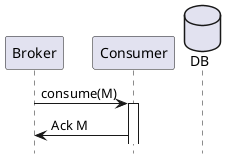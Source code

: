 @startuml
hide footbox
database DB order 99

Broker->Consumer++: consume(M)
Broker<-Consumer: Ack M
'Consumer->DB: updates

'Consumer->DB: kafka\nconsumer\noffsets
@enduml

